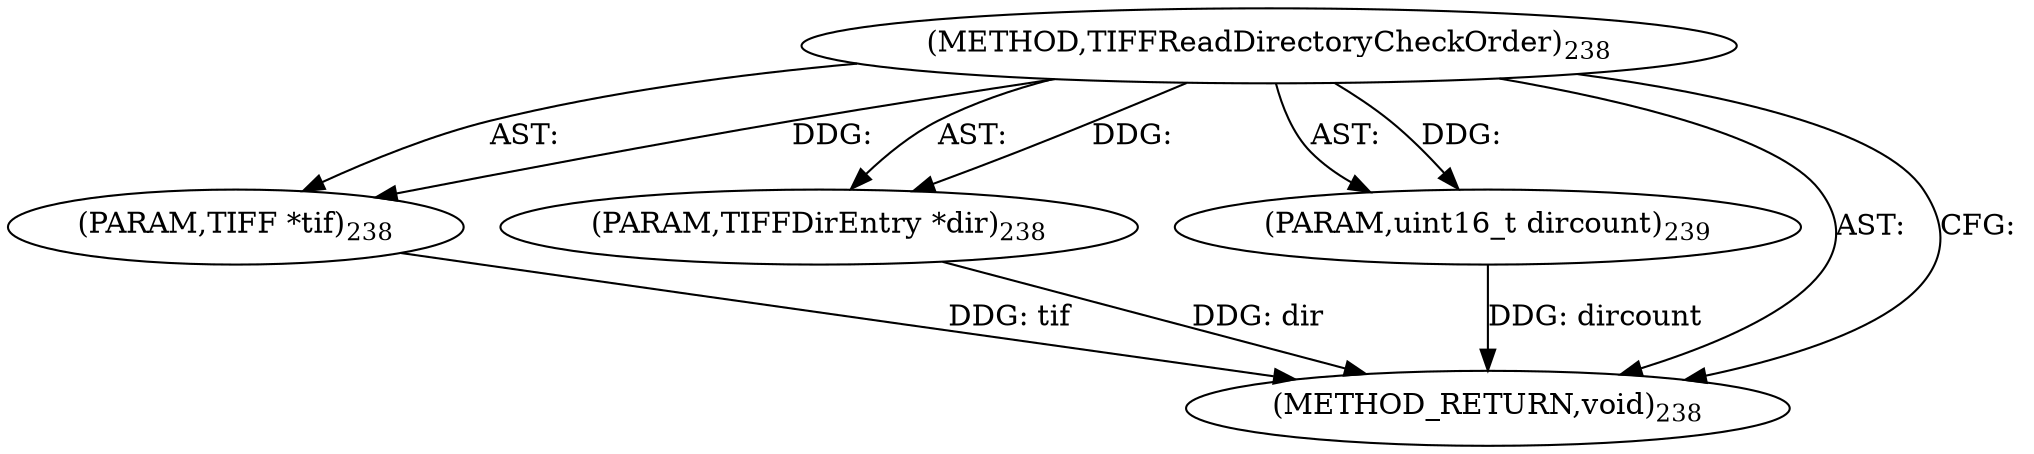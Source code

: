 digraph "TIFFReadDirectoryCheckOrder" {  
"78211" [label = <(METHOD,TIFFReadDirectoryCheckOrder)<SUB>238</SUB>> ]
"78212" [label = <(PARAM,TIFF *tif)<SUB>238</SUB>> ]
"78213" [label = <(PARAM,TIFFDirEntry *dir)<SUB>238</SUB>> ]
"78214" [label = <(PARAM,uint16_t dircount)<SUB>239</SUB>> ]
"78215" [label = <(METHOD_RETURN,void)<SUB>238</SUB>> ]
  "78211" -> "78212"  [ label = "AST: "] 
  "78211" -> "78213"  [ label = "AST: "] 
  "78211" -> "78214"  [ label = "AST: "] 
  "78211" -> "78215"  [ label = "AST: "] 
  "78211" -> "78215"  [ label = "CFG: "] 
  "78212" -> "78215"  [ label = "DDG: tif"] 
  "78213" -> "78215"  [ label = "DDG: dir"] 
  "78214" -> "78215"  [ label = "DDG: dircount"] 
  "78211" -> "78212"  [ label = "DDG: "] 
  "78211" -> "78213"  [ label = "DDG: "] 
  "78211" -> "78214"  [ label = "DDG: "] 
}
